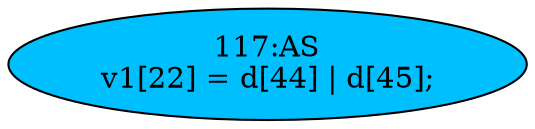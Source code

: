 strict digraph "" {
	node [label="\N"];
	"117:AS"	 [ast="<pyverilog.vparser.ast.Assign object at 0x7fee2312ad50>",
		def_var="['v1']",
		fillcolor=deepskyblue,
		label="117:AS
v1[22] = d[44] | d[45];",
		statements="[]",
		style=filled,
		typ=Assign,
		use_var="['d', 'd']"];
}
